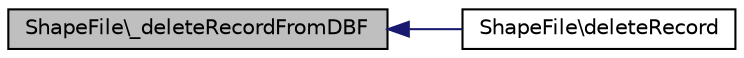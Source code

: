 digraph G
{
  edge [fontname="Helvetica",fontsize="10",labelfontname="Helvetica",labelfontsize="10"];
  node [fontname="Helvetica",fontsize="10",shape=record];
  rankdir="LR";
  Node1 [label="ShapeFile\\_deleteRecordFromDBF",height=0.2,width=0.4,color="black", fillcolor="grey75", style="filled" fontcolor="black"];
  Node1 -> Node2 [dir="back",color="midnightblue",fontsize="10",style="solid",fontname="Helvetica"];
  Node2 [label="ShapeFile\\deleteRecord",height=0.2,width=0.4,color="black", fillcolor="white", style="filled",URL="$classShapeFile.html#ac1ecb8dada55a5ff212165011f987a30"];
}
